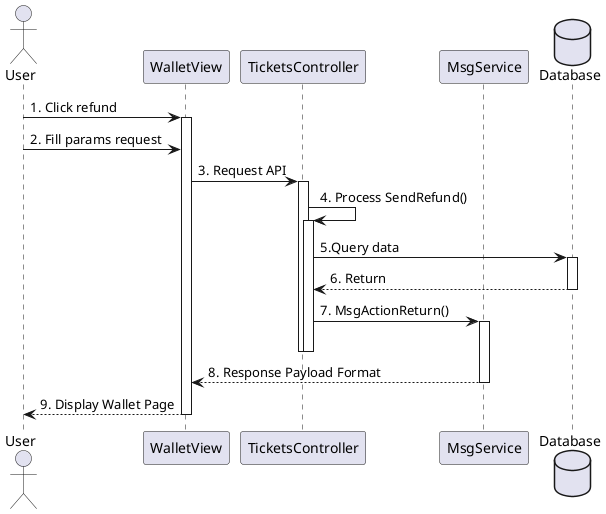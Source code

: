 @startuml
actor       User       as user
participant WalletView as view

participant TicketsController as controller

participant MsgService as msgService
database    Database as db

user -> view ++: 1. Click refund
user -> view : 2. Fill params request
view -> controller ++ : 3. Request API
controller -> controller ++ : 4. Process SendRefund()
controller -> db ++ : 5.Query data
db --> controller -- : 6. Return
controller -> msgService ++-- : 7. MsgActionReturn()
deactivate controller
msgService --> view -- : 8. Response Payload Format
view --> user -- : 9. Display Wallet Page


@enduml


